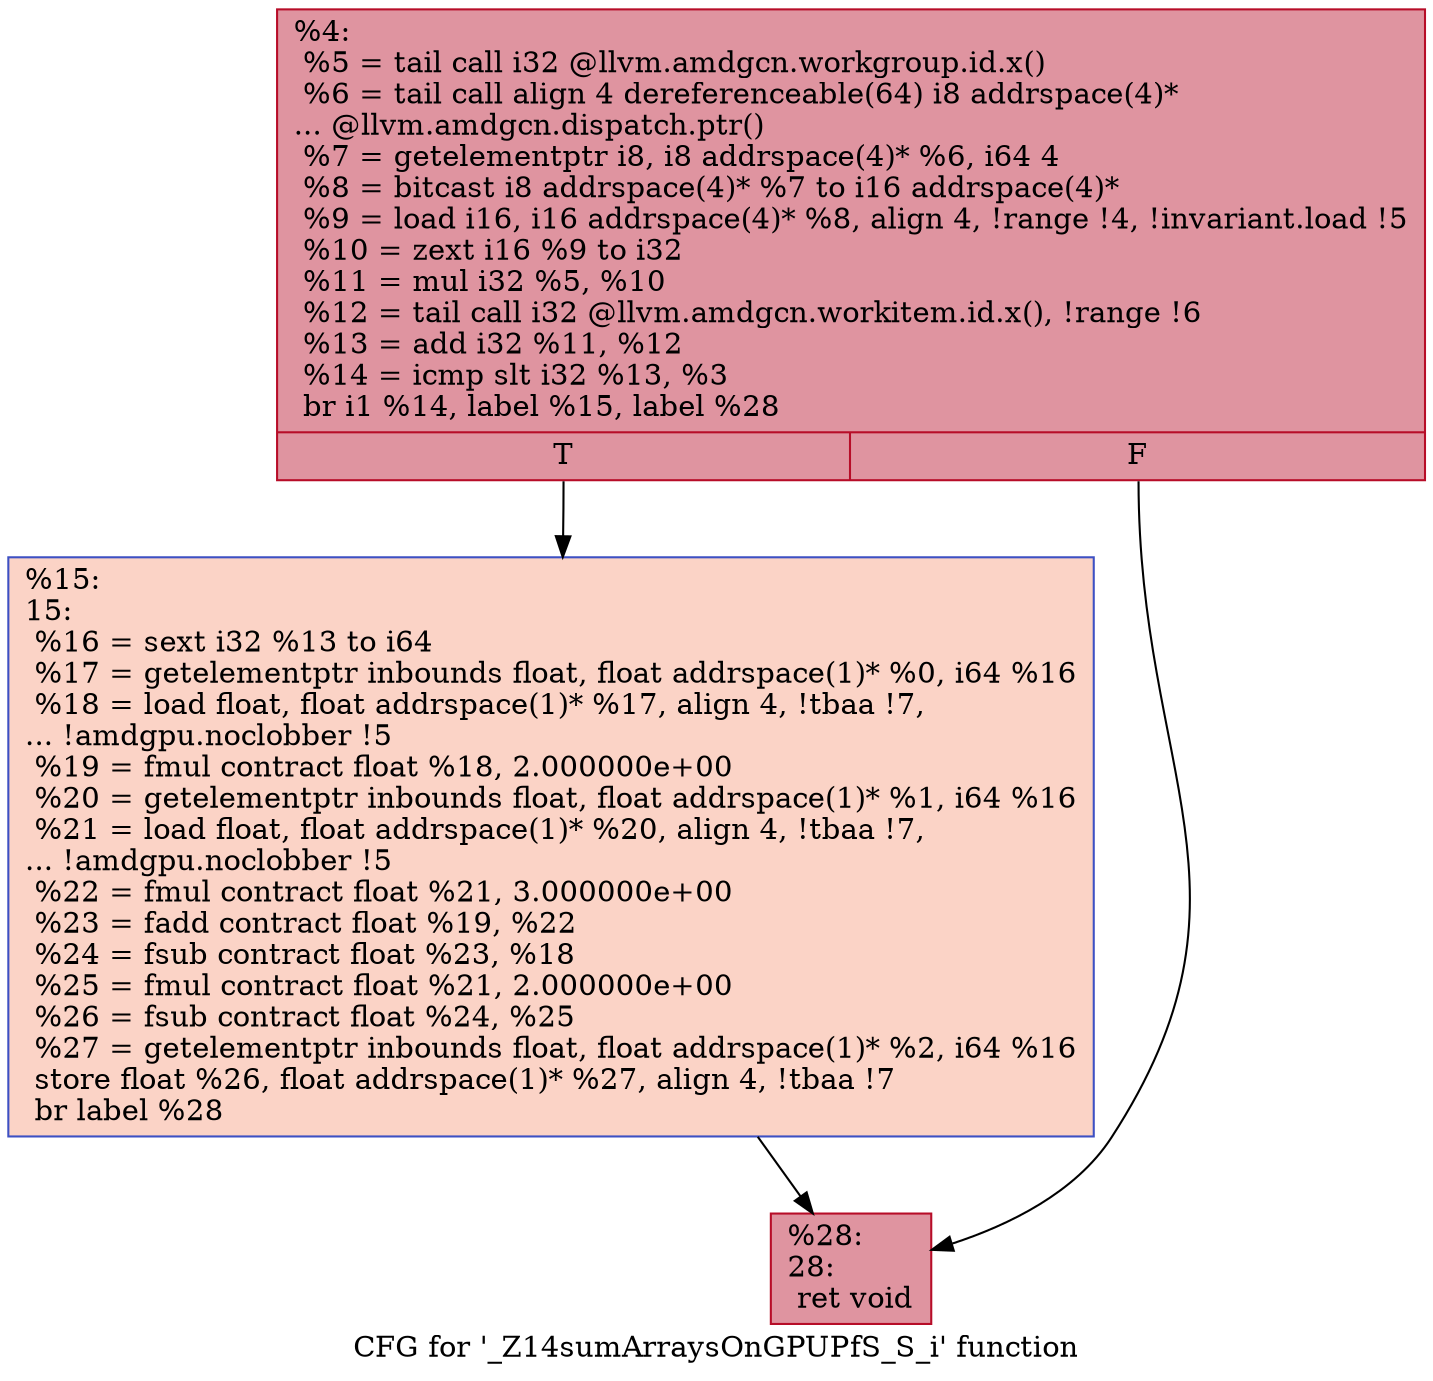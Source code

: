 digraph "CFG for '_Z14sumArraysOnGPUPfS_S_i' function" {
	label="CFG for '_Z14sumArraysOnGPUPfS_S_i' function";

	Node0x4d8d1e0 [shape=record,color="#b70d28ff", style=filled, fillcolor="#b70d2870",label="{%4:\l  %5 = tail call i32 @llvm.amdgcn.workgroup.id.x()\l  %6 = tail call align 4 dereferenceable(64) i8 addrspace(4)*\l... @llvm.amdgcn.dispatch.ptr()\l  %7 = getelementptr i8, i8 addrspace(4)* %6, i64 4\l  %8 = bitcast i8 addrspace(4)* %7 to i16 addrspace(4)*\l  %9 = load i16, i16 addrspace(4)* %8, align 4, !range !4, !invariant.load !5\l  %10 = zext i16 %9 to i32\l  %11 = mul i32 %5, %10\l  %12 = tail call i32 @llvm.amdgcn.workitem.id.x(), !range !6\l  %13 = add i32 %11, %12\l  %14 = icmp slt i32 %13, %3\l  br i1 %14, label %15, label %28\l|{<s0>T|<s1>F}}"];
	Node0x4d8d1e0:s0 -> Node0x4d8f0f0;
	Node0x4d8d1e0:s1 -> Node0x4d8f180;
	Node0x4d8f0f0 [shape=record,color="#3d50c3ff", style=filled, fillcolor="#f59c7d70",label="{%15:\l15:                                               \l  %16 = sext i32 %13 to i64\l  %17 = getelementptr inbounds float, float addrspace(1)* %0, i64 %16\l  %18 = load float, float addrspace(1)* %17, align 4, !tbaa !7,\l... !amdgpu.noclobber !5\l  %19 = fmul contract float %18, 2.000000e+00\l  %20 = getelementptr inbounds float, float addrspace(1)* %1, i64 %16\l  %21 = load float, float addrspace(1)* %20, align 4, !tbaa !7,\l... !amdgpu.noclobber !5\l  %22 = fmul contract float %21, 3.000000e+00\l  %23 = fadd contract float %19, %22\l  %24 = fsub contract float %23, %18\l  %25 = fmul contract float %21, 2.000000e+00\l  %26 = fsub contract float %24, %25\l  %27 = getelementptr inbounds float, float addrspace(1)* %2, i64 %16\l  store float %26, float addrspace(1)* %27, align 4, !tbaa !7\l  br label %28\l}"];
	Node0x4d8f0f0 -> Node0x4d8f180;
	Node0x4d8f180 [shape=record,color="#b70d28ff", style=filled, fillcolor="#b70d2870",label="{%28:\l28:                                               \l  ret void\l}"];
}
